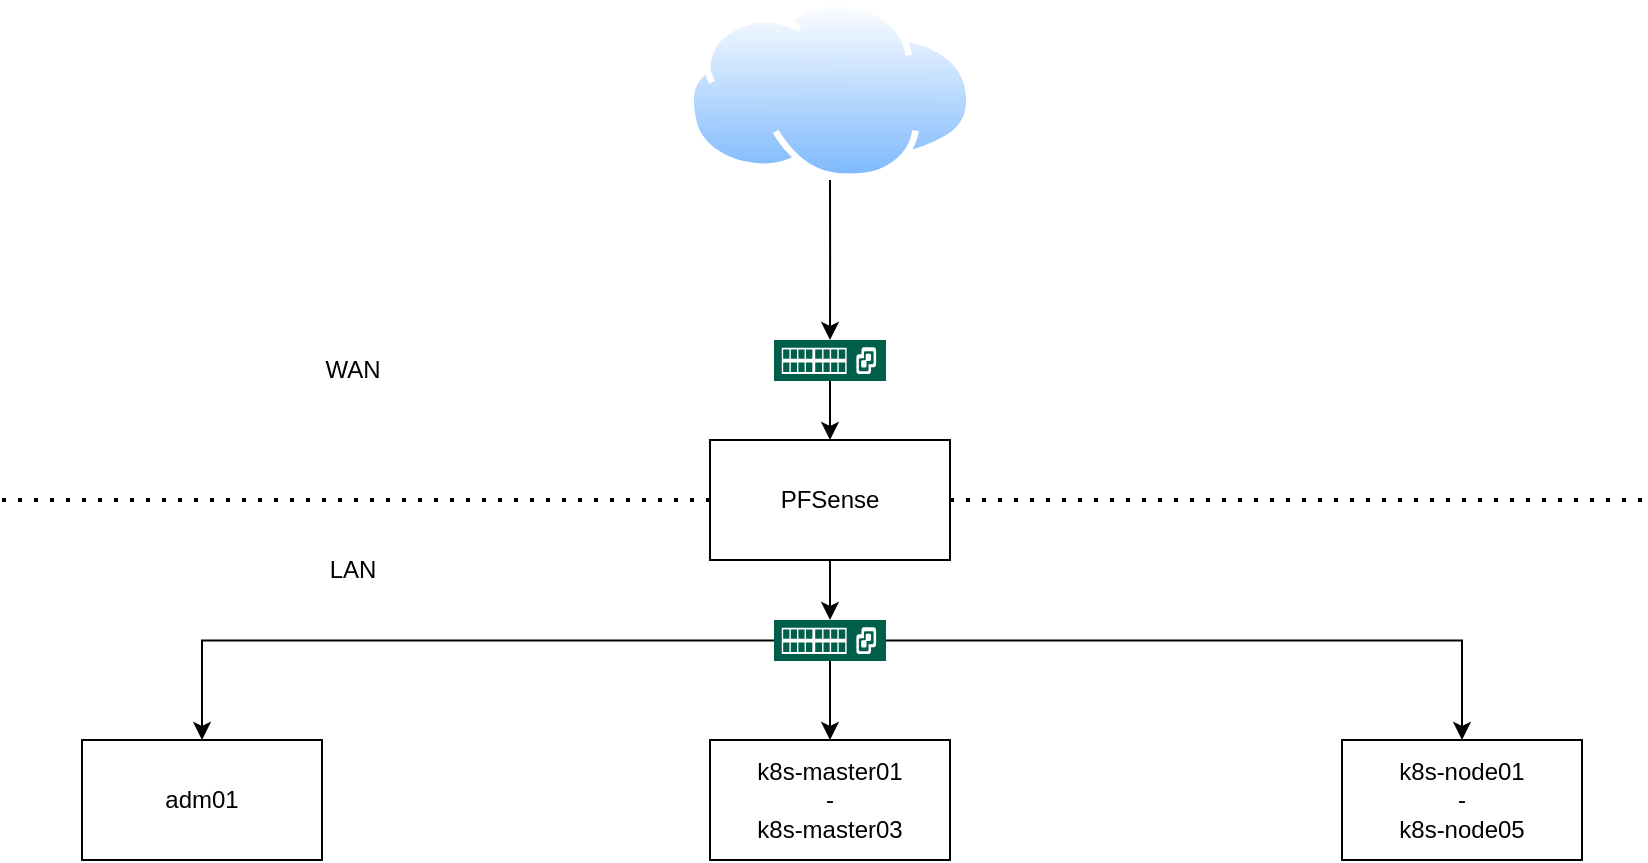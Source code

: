 <mxfile version="21.0.6" type="github"><diagram name="Seite-1" id="wQ_VvTnyLsvYS-6wGKYM"><mxGraphModel dx="2261" dy="800" grid="1" gridSize="10" guides="1" tooltips="1" connect="1" arrows="1" fold="1" page="1" pageScale="1" pageWidth="827" pageHeight="1169" math="0" shadow="0"><root><mxCell id="0"/><mxCell id="1" parent="0"/><mxCell id="7a7XMNBe3ByccceKF272-15" value="" style="edgeStyle=orthogonalEdgeStyle;rounded=0;orthogonalLoop=1;jettySize=auto;html=1;" edge="1" parent="1" source="7a7XMNBe3ByccceKF272-2" target="7a7XMNBe3ByccceKF272-12"><mxGeometry relative="1" as="geometry"/></mxCell><mxCell id="7a7XMNBe3ByccceKF272-2" value="" style="aspect=fixed;perimeter=ellipsePerimeter;html=1;align=center;shadow=0;dashed=0;spacingTop=3;image;image=img/lib/active_directory/internet_cloud.svg;" vertex="1" parent="1"><mxGeometry x="342.57" y="40" width="142.86" height="90" as="geometry"/></mxCell><mxCell id="7a7XMNBe3ByccceKF272-18" value="" style="edgeStyle=orthogonalEdgeStyle;rounded=0;orthogonalLoop=1;jettySize=auto;html=1;" edge="1" parent="1" source="7a7XMNBe3ByccceKF272-5" target="7a7XMNBe3ByccceKF272-17"><mxGeometry relative="1" as="geometry"/></mxCell><mxCell id="7a7XMNBe3ByccceKF272-5" value="PFSense" style="rounded=0;whiteSpace=wrap;html=1;" vertex="1" parent="1"><mxGeometry x="354" y="260" width="120" height="60" as="geometry"/></mxCell><mxCell id="7a7XMNBe3ByccceKF272-8" value="" style="endArrow=none;dashed=1;html=1;dashPattern=1 3;strokeWidth=2;rounded=0;entryX=0;entryY=0.5;entryDx=0;entryDy=0;" edge="1" parent="1" target="7a7XMNBe3ByccceKF272-5"><mxGeometry width="50" height="50" relative="1" as="geometry"><mxPoint y="290" as="sourcePoint"/><mxPoint x="200" y="215" as="targetPoint"/></mxGeometry></mxCell><mxCell id="7a7XMNBe3ByccceKF272-9" value="" style="endArrow=none;dashed=1;html=1;dashPattern=1 3;strokeWidth=2;rounded=0;exitX=1;exitY=0.5;exitDx=0;exitDy=0;" edge="1" parent="1" source="7a7XMNBe3ByccceKF272-5"><mxGeometry width="50" height="50" relative="1" as="geometry"><mxPoint x="516.43" y="239.5" as="sourcePoint"/><mxPoint x="820" y="290" as="targetPoint"/></mxGeometry></mxCell><mxCell id="7a7XMNBe3ByccceKF272-10" value="WAN" style="text;html=1;align=center;verticalAlign=middle;resizable=0;points=[];autosize=1;strokeColor=none;fillColor=none;" vertex="1" parent="1"><mxGeometry x="150" y="210" width="50" height="30" as="geometry"/></mxCell><mxCell id="7a7XMNBe3ByccceKF272-11" value="LAN" style="text;html=1;align=center;verticalAlign=middle;resizable=0;points=[];autosize=1;strokeColor=none;fillColor=none;" vertex="1" parent="1"><mxGeometry x="150" y="310" width="50" height="30" as="geometry"/></mxCell><mxCell id="7a7XMNBe3ByccceKF272-16" value="" style="edgeStyle=orthogonalEdgeStyle;rounded=0;orthogonalLoop=1;jettySize=auto;html=1;" edge="1" parent="1" source="7a7XMNBe3ByccceKF272-12" target="7a7XMNBe3ByccceKF272-5"><mxGeometry relative="1" as="geometry"/></mxCell><mxCell id="7a7XMNBe3ByccceKF272-12" value="" style="sketch=0;pointerEvents=1;shadow=0;dashed=0;html=1;strokeColor=none;fillColor=#005F4B;labelPosition=center;verticalLabelPosition=bottom;verticalAlign=top;align=center;outlineConnect=0;shape=mxgraph.veeam2.vmware_vswitch;" vertex="1" parent="1"><mxGeometry x="386" y="210" width="56" height="20.5" as="geometry"/></mxCell><mxCell id="7a7XMNBe3ByccceKF272-20" style="edgeStyle=orthogonalEdgeStyle;rounded=0;orthogonalLoop=1;jettySize=auto;html=1;entryX=0.5;entryY=0;entryDx=0;entryDy=0;" edge="1" parent="1" source="7a7XMNBe3ByccceKF272-17" target="7a7XMNBe3ByccceKF272-19"><mxGeometry relative="1" as="geometry"/></mxCell><mxCell id="7a7XMNBe3ByccceKF272-25" value="" style="edgeStyle=orthogonalEdgeStyle;rounded=0;orthogonalLoop=1;jettySize=auto;html=1;" edge="1" parent="1" source="7a7XMNBe3ByccceKF272-17" target="7a7XMNBe3ByccceKF272-21"><mxGeometry relative="1" as="geometry"/></mxCell><mxCell id="7a7XMNBe3ByccceKF272-26" style="edgeStyle=orthogonalEdgeStyle;rounded=0;orthogonalLoop=1;jettySize=auto;html=1;entryX=0.5;entryY=0;entryDx=0;entryDy=0;" edge="1" parent="1" source="7a7XMNBe3ByccceKF272-17" target="7a7XMNBe3ByccceKF272-22"><mxGeometry relative="1" as="geometry"/></mxCell><mxCell id="7a7XMNBe3ByccceKF272-17" value="" style="sketch=0;pointerEvents=1;shadow=0;dashed=0;html=1;strokeColor=none;fillColor=#005F4B;labelPosition=center;verticalLabelPosition=bottom;verticalAlign=top;align=center;outlineConnect=0;shape=mxgraph.veeam2.vmware_vswitch;" vertex="1" parent="1"><mxGeometry x="386" y="350" width="56" height="20.5" as="geometry"/></mxCell><mxCell id="7a7XMNBe3ByccceKF272-19" value="adm01" style="rounded=0;whiteSpace=wrap;html=1;" vertex="1" parent="1"><mxGeometry x="40" y="410" width="120" height="60" as="geometry"/></mxCell><mxCell id="7a7XMNBe3ByccceKF272-21" value="k8s-master01&lt;br&gt;-&lt;br&gt;k8s-master03" style="rounded=0;whiteSpace=wrap;html=1;" vertex="1" parent="1"><mxGeometry x="354" y="410" width="120" height="60" as="geometry"/></mxCell><mxCell id="7a7XMNBe3ByccceKF272-22" value="k8s-node01&lt;br&gt;-&lt;br&gt;k8s-node05" style="rounded=0;whiteSpace=wrap;html=1;" vertex="1" parent="1"><mxGeometry x="670" y="410" width="120" height="60" as="geometry"/></mxCell></root></mxGraphModel></diagram></mxfile>